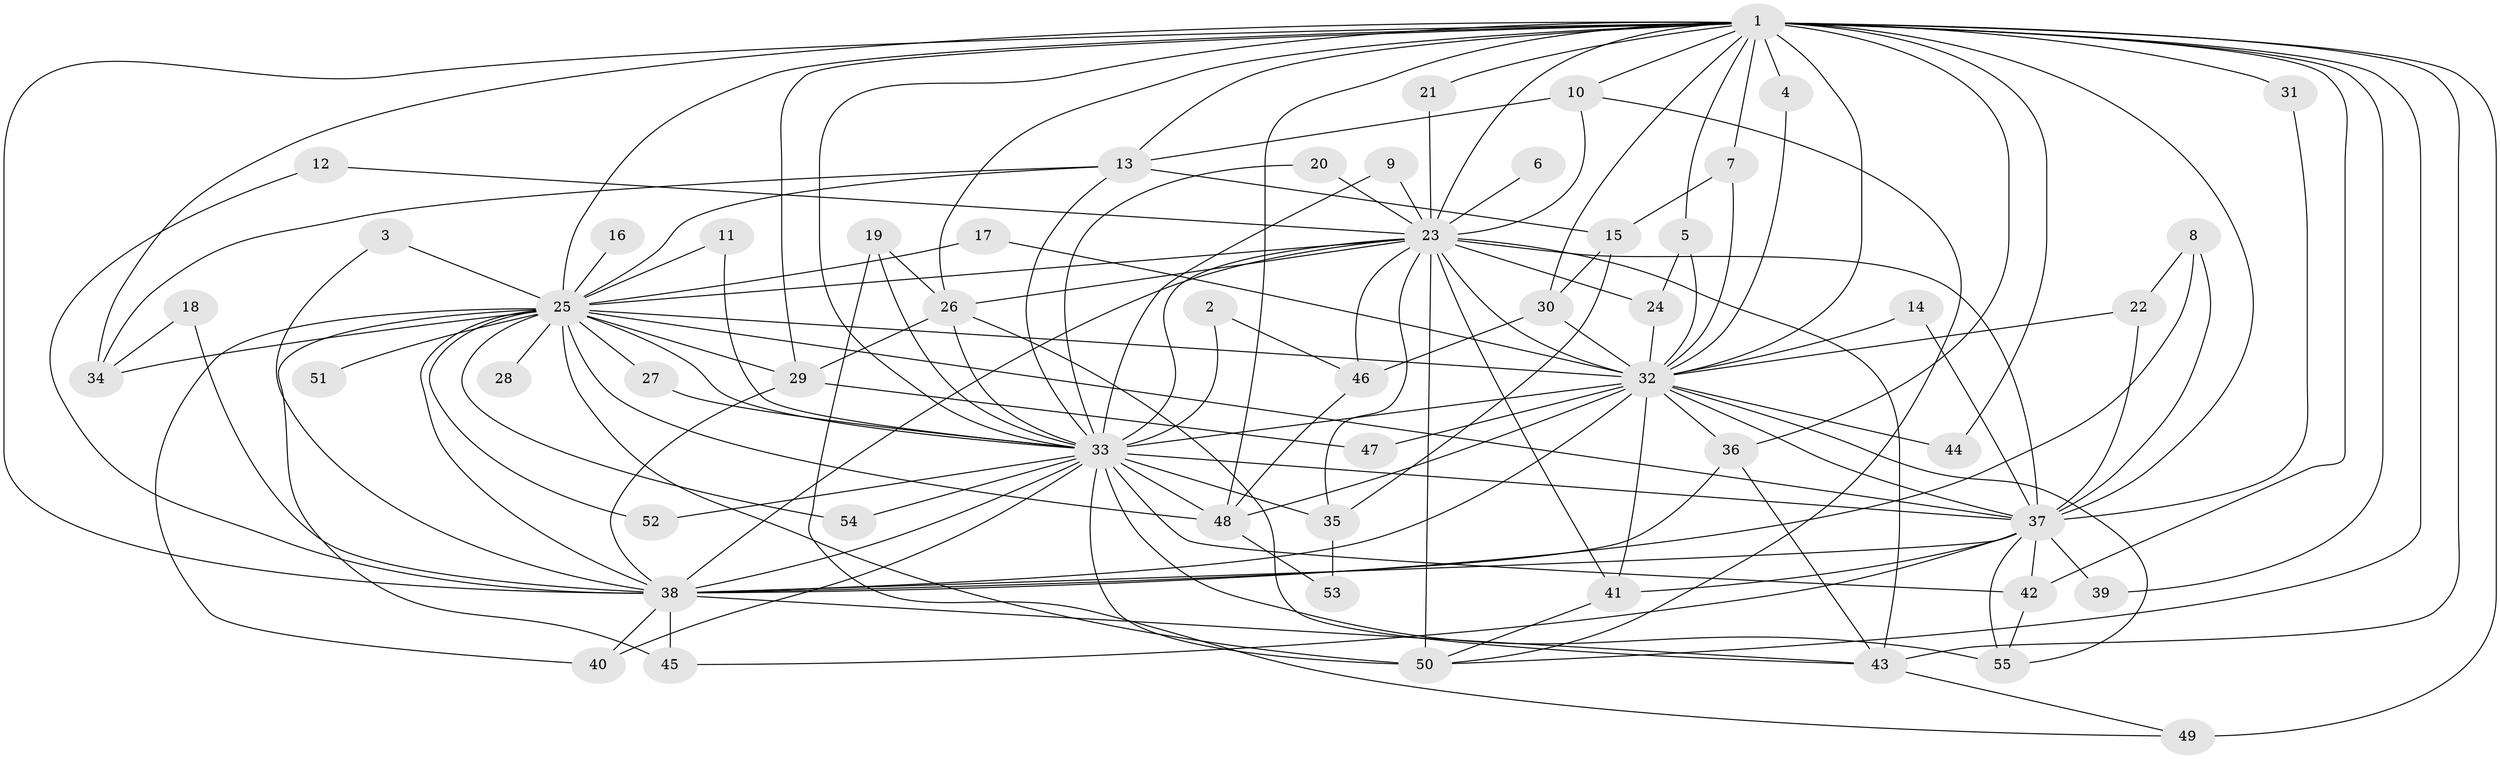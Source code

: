 // original degree distribution, {29: 0.009174311926605505, 16: 0.009174311926605505, 22: 0.009174311926605505, 23: 0.009174311926605505, 19: 0.009174311926605505, 26: 0.009174311926605505, 20: 0.009174311926605505, 11: 0.009174311926605505, 21: 0.009174311926605505, 28: 0.009174311926605505, 2: 0.5321100917431193, 3: 0.1834862385321101, 4: 0.11926605504587157, 6: 0.027522935779816515, 5: 0.045871559633027525}
// Generated by graph-tools (version 1.1) at 2025/25/03/09/25 03:25:49]
// undirected, 55 vertices, 141 edges
graph export_dot {
graph [start="1"]
  node [color=gray90,style=filled];
  1;
  2;
  3;
  4;
  5;
  6;
  7;
  8;
  9;
  10;
  11;
  12;
  13;
  14;
  15;
  16;
  17;
  18;
  19;
  20;
  21;
  22;
  23;
  24;
  25;
  26;
  27;
  28;
  29;
  30;
  31;
  32;
  33;
  34;
  35;
  36;
  37;
  38;
  39;
  40;
  41;
  42;
  43;
  44;
  45;
  46;
  47;
  48;
  49;
  50;
  51;
  52;
  53;
  54;
  55;
  1 -- 4 [weight=1.0];
  1 -- 5 [weight=1.0];
  1 -- 7 [weight=1.0];
  1 -- 10 [weight=1.0];
  1 -- 13 [weight=1.0];
  1 -- 21 [weight=1.0];
  1 -- 23 [weight=2.0];
  1 -- 25 [weight=4.0];
  1 -- 26 [weight=2.0];
  1 -- 29 [weight=1.0];
  1 -- 30 [weight=1.0];
  1 -- 31 [weight=2.0];
  1 -- 32 [weight=5.0];
  1 -- 33 [weight=2.0];
  1 -- 34 [weight=1.0];
  1 -- 36 [weight=1.0];
  1 -- 37 [weight=4.0];
  1 -- 38 [weight=2.0];
  1 -- 39 [weight=1.0];
  1 -- 42 [weight=2.0];
  1 -- 43 [weight=1.0];
  1 -- 44 [weight=1.0];
  1 -- 48 [weight=1.0];
  1 -- 49 [weight=2.0];
  1 -- 50 [weight=1.0];
  2 -- 33 [weight=1.0];
  2 -- 46 [weight=1.0];
  3 -- 25 [weight=1.0];
  3 -- 38 [weight=1.0];
  4 -- 32 [weight=1.0];
  5 -- 24 [weight=1.0];
  5 -- 32 [weight=1.0];
  6 -- 23 [weight=1.0];
  7 -- 15 [weight=1.0];
  7 -- 32 [weight=1.0];
  8 -- 22 [weight=1.0];
  8 -- 37 [weight=1.0];
  8 -- 38 [weight=1.0];
  9 -- 23 [weight=1.0];
  9 -- 33 [weight=1.0];
  10 -- 13 [weight=1.0];
  10 -- 23 [weight=1.0];
  10 -- 50 [weight=1.0];
  11 -- 25 [weight=1.0];
  11 -- 33 [weight=1.0];
  12 -- 23 [weight=1.0];
  12 -- 38 [weight=1.0];
  13 -- 15 [weight=1.0];
  13 -- 25 [weight=1.0];
  13 -- 33 [weight=1.0];
  13 -- 34 [weight=1.0];
  14 -- 32 [weight=1.0];
  14 -- 37 [weight=1.0];
  15 -- 30 [weight=1.0];
  15 -- 35 [weight=1.0];
  16 -- 25 [weight=1.0];
  17 -- 25 [weight=1.0];
  17 -- 32 [weight=1.0];
  18 -- 34 [weight=1.0];
  18 -- 38 [weight=1.0];
  19 -- 26 [weight=1.0];
  19 -- 33 [weight=1.0];
  19 -- 49 [weight=1.0];
  20 -- 23 [weight=1.0];
  20 -- 33 [weight=1.0];
  21 -- 23 [weight=1.0];
  22 -- 32 [weight=1.0];
  22 -- 37 [weight=1.0];
  23 -- 24 [weight=1.0];
  23 -- 25 [weight=2.0];
  23 -- 26 [weight=1.0];
  23 -- 32 [weight=2.0];
  23 -- 33 [weight=1.0];
  23 -- 35 [weight=1.0];
  23 -- 37 [weight=1.0];
  23 -- 38 [weight=1.0];
  23 -- 41 [weight=1.0];
  23 -- 43 [weight=1.0];
  23 -- 46 [weight=1.0];
  23 -- 50 [weight=1.0];
  24 -- 32 [weight=1.0];
  25 -- 27 [weight=1.0];
  25 -- 28 [weight=1.0];
  25 -- 29 [weight=1.0];
  25 -- 32 [weight=4.0];
  25 -- 33 [weight=3.0];
  25 -- 34 [weight=2.0];
  25 -- 37 [weight=2.0];
  25 -- 38 [weight=3.0];
  25 -- 40 [weight=1.0];
  25 -- 45 [weight=1.0];
  25 -- 48 [weight=1.0];
  25 -- 50 [weight=2.0];
  25 -- 51 [weight=2.0];
  25 -- 52 [weight=1.0];
  25 -- 54 [weight=1.0];
  26 -- 29 [weight=1.0];
  26 -- 33 [weight=1.0];
  26 -- 43 [weight=1.0];
  27 -- 33 [weight=1.0];
  29 -- 38 [weight=1.0];
  29 -- 47 [weight=1.0];
  30 -- 32 [weight=1.0];
  30 -- 46 [weight=1.0];
  31 -- 37 [weight=1.0];
  32 -- 33 [weight=4.0];
  32 -- 36 [weight=1.0];
  32 -- 37 [weight=3.0];
  32 -- 38 [weight=3.0];
  32 -- 41 [weight=1.0];
  32 -- 44 [weight=1.0];
  32 -- 47 [weight=2.0];
  32 -- 48 [weight=1.0];
  32 -- 55 [weight=1.0];
  33 -- 35 [weight=2.0];
  33 -- 37 [weight=2.0];
  33 -- 38 [weight=1.0];
  33 -- 40 [weight=1.0];
  33 -- 42 [weight=1.0];
  33 -- 48 [weight=1.0];
  33 -- 50 [weight=1.0];
  33 -- 52 [weight=1.0];
  33 -- 54 [weight=1.0];
  33 -- 55 [weight=1.0];
  35 -- 53 [weight=1.0];
  36 -- 38 [weight=1.0];
  36 -- 43 [weight=1.0];
  37 -- 38 [weight=2.0];
  37 -- 39 [weight=1.0];
  37 -- 41 [weight=1.0];
  37 -- 42 [weight=1.0];
  37 -- 45 [weight=1.0];
  37 -- 55 [weight=1.0];
  38 -- 40 [weight=1.0];
  38 -- 43 [weight=1.0];
  38 -- 45 [weight=1.0];
  41 -- 50 [weight=1.0];
  42 -- 55 [weight=1.0];
  43 -- 49 [weight=1.0];
  46 -- 48 [weight=1.0];
  48 -- 53 [weight=1.0];
}
